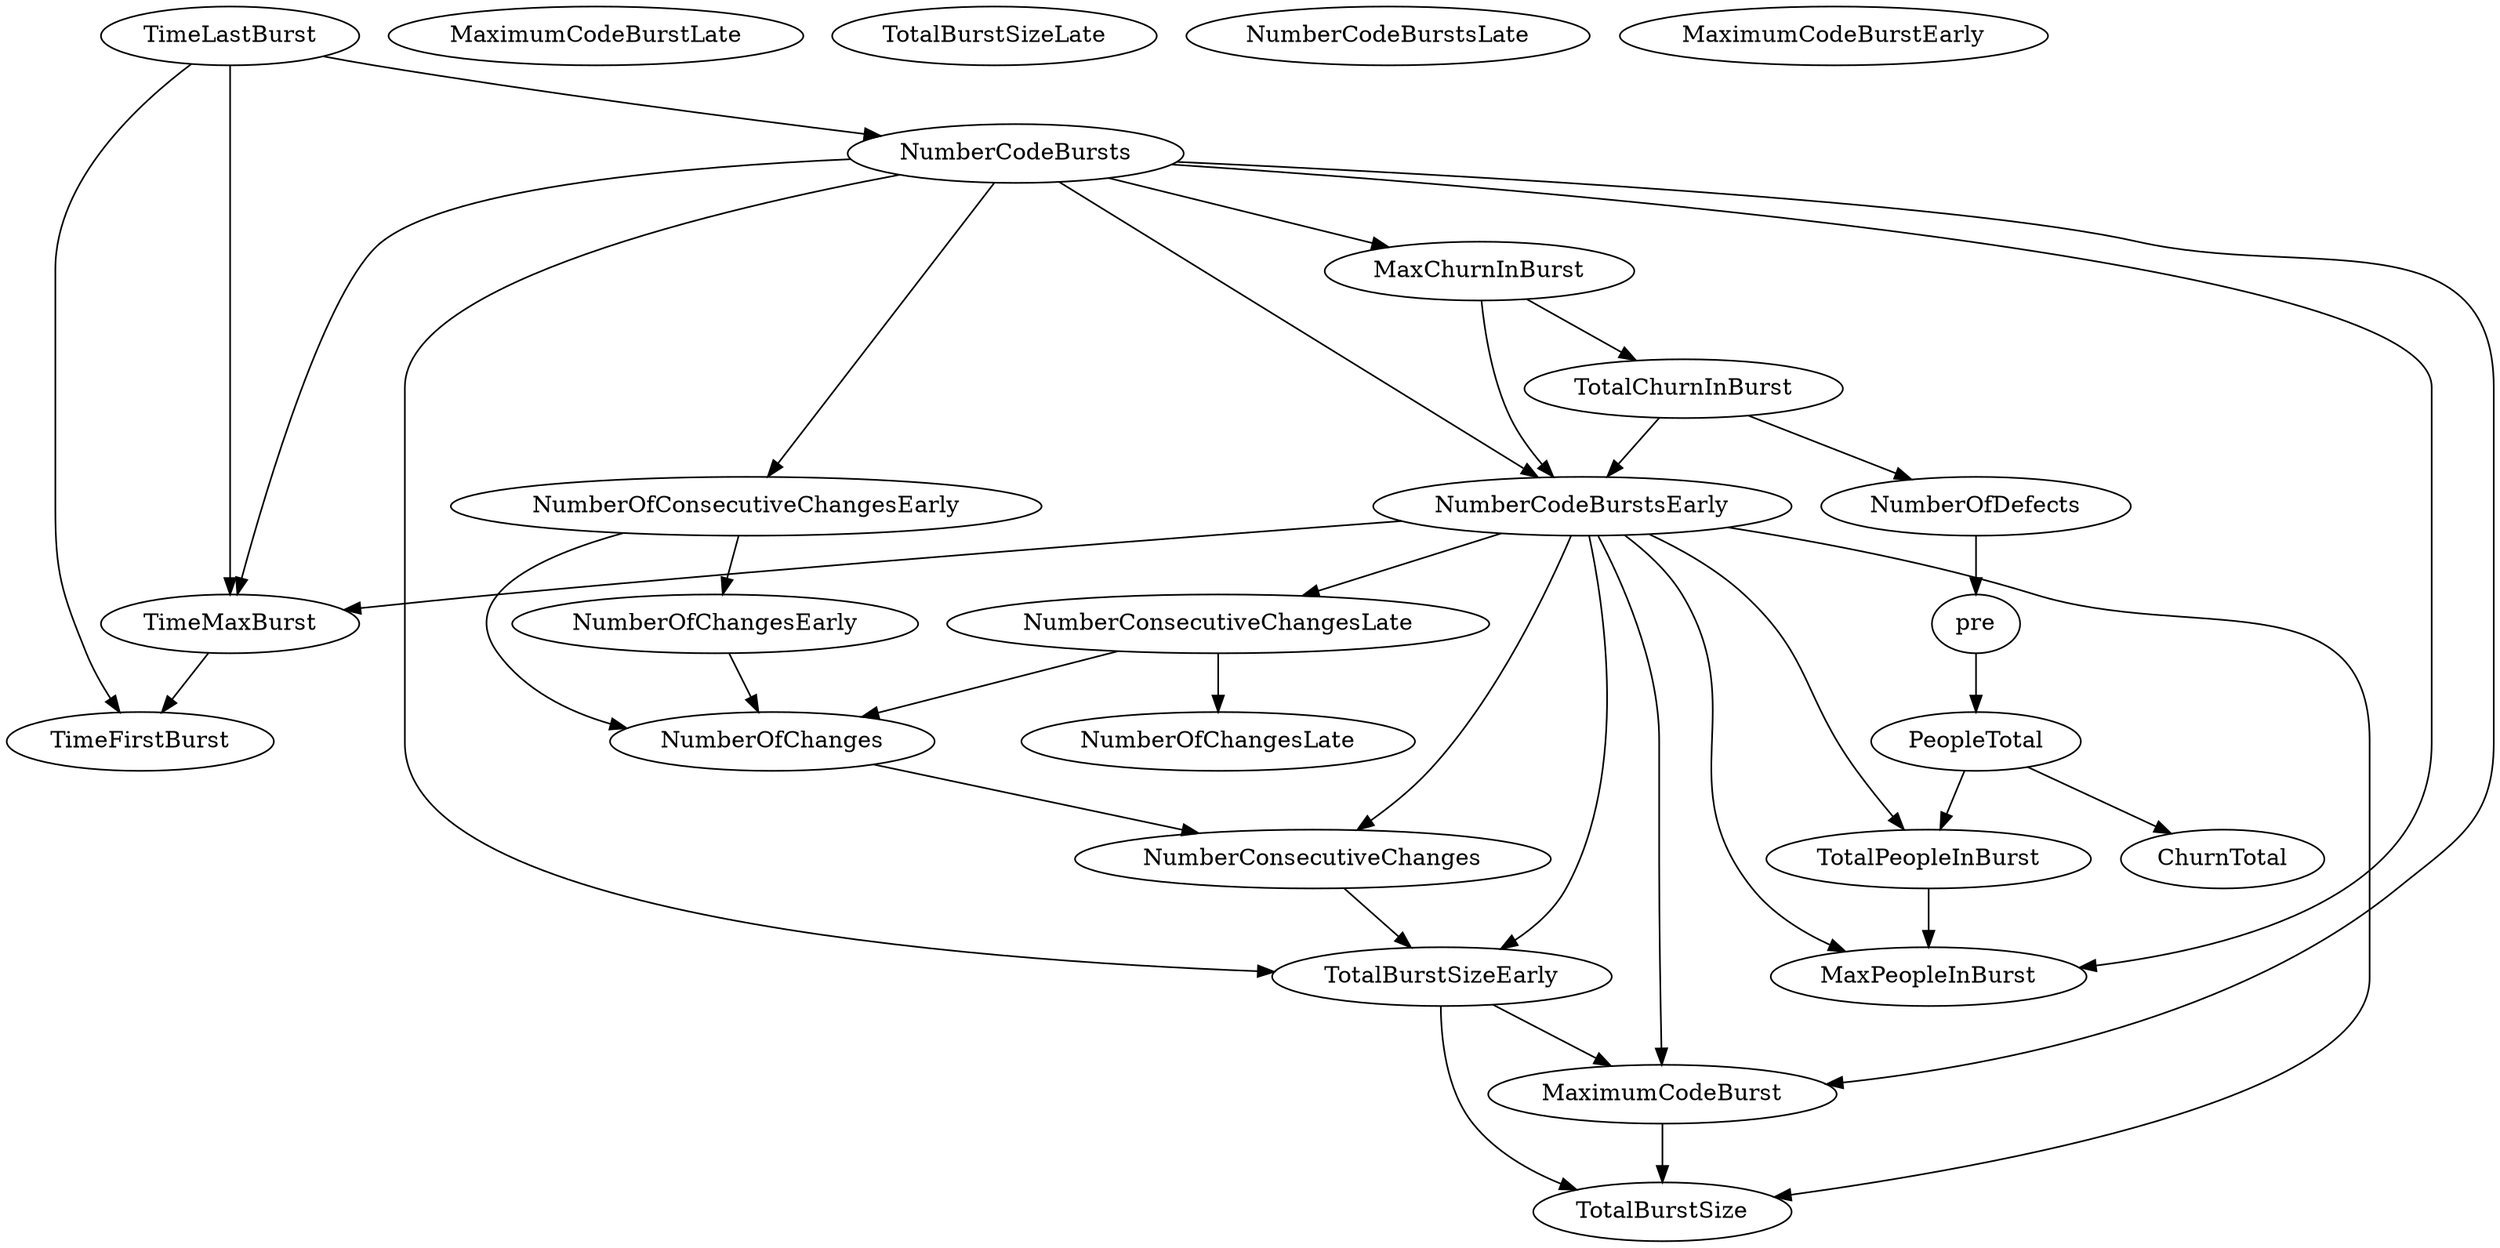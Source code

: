 digraph {
   TotalPeopleInBurst;
   MaximumCodeBurstLate;
   NumberOfChanges;
   MaxPeopleInBurst;
   TotalBurstSizeLate;
   NumberCodeBurstsLate;
   NumberOfChangesLate;
   NumberOfChangesEarly;
   MaxChurnInBurst;
   MaximumCodeBurstEarly;
   NumberCodeBurstsEarly;
   TimeFirstBurst;
   TotalChurnInBurst;
   ChurnTotal;
   MaximumCodeBurst;
   NumberOfConsecutiveChangesEarly;
   NumberConsecutiveChangesLate;
   TotalBurstSizeEarly;
   TotalBurstSize;
   TimeMaxBurst;
   NumberConsecutiveChanges;
   TimeLastBurst;
   NumberCodeBursts;
   PeopleTotal;
   pre;
   NumberOfDefects;
   TotalPeopleInBurst -> MaxPeopleInBurst;
   NumberOfChanges -> NumberConsecutiveChanges;
   NumberOfChangesEarly -> NumberOfChanges;
   MaxChurnInBurst -> NumberCodeBurstsEarly;
   MaxChurnInBurst -> TotalChurnInBurst;
   NumberCodeBurstsEarly -> TotalPeopleInBurst;
   NumberCodeBurstsEarly -> MaxPeopleInBurst;
   NumberCodeBurstsEarly -> MaximumCodeBurst;
   NumberCodeBurstsEarly -> NumberConsecutiveChangesLate;
   NumberCodeBurstsEarly -> TotalBurstSizeEarly;
   NumberCodeBurstsEarly -> TotalBurstSize;
   NumberCodeBurstsEarly -> TimeMaxBurst;
   NumberCodeBurstsEarly -> NumberConsecutiveChanges;
   TotalChurnInBurst -> NumberCodeBurstsEarly;
   TotalChurnInBurst -> NumberOfDefects;
   MaximumCodeBurst -> TotalBurstSize;
   NumberOfConsecutiveChangesEarly -> NumberOfChanges;
   NumberOfConsecutiveChangesEarly -> NumberOfChangesEarly;
   NumberConsecutiveChangesLate -> NumberOfChanges;
   NumberConsecutiveChangesLate -> NumberOfChangesLate;
   TotalBurstSizeEarly -> MaximumCodeBurst;
   TotalBurstSizeEarly -> TotalBurstSize;
   TimeMaxBurst -> TimeFirstBurst;
   NumberConsecutiveChanges -> TotalBurstSizeEarly;
   TimeLastBurst -> TimeFirstBurst;
   TimeLastBurst -> TimeMaxBurst;
   TimeLastBurst -> NumberCodeBursts;
   NumberCodeBursts -> MaxPeopleInBurst;
   NumberCodeBursts -> MaxChurnInBurst;
   NumberCodeBursts -> NumberCodeBurstsEarly;
   NumberCodeBursts -> MaximumCodeBurst;
   NumberCodeBursts -> NumberOfConsecutiveChangesEarly;
   NumberCodeBursts -> TotalBurstSizeEarly;
   NumberCodeBursts -> TimeMaxBurst;
   PeopleTotal -> TotalPeopleInBurst;
   PeopleTotal -> ChurnTotal;
   pre -> PeopleTotal;
   NumberOfDefects -> pre;
}
